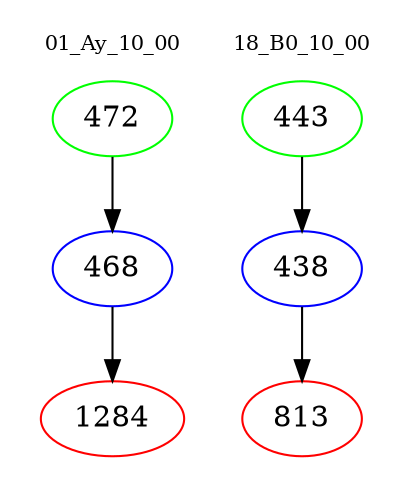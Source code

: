 digraph{
subgraph cluster_0 {
color = white
label = "01_Ay_10_00";
fontsize=10;
T0_472 [label="472", color="green"]
T0_472 -> T0_468 [color="black"]
T0_468 [label="468", color="blue"]
T0_468 -> T0_1284 [color="black"]
T0_1284 [label="1284", color="red"]
}
subgraph cluster_1 {
color = white
label = "18_B0_10_00";
fontsize=10;
T1_443 [label="443", color="green"]
T1_443 -> T1_438 [color="black"]
T1_438 [label="438", color="blue"]
T1_438 -> T1_813 [color="black"]
T1_813 [label="813", color="red"]
}
}
